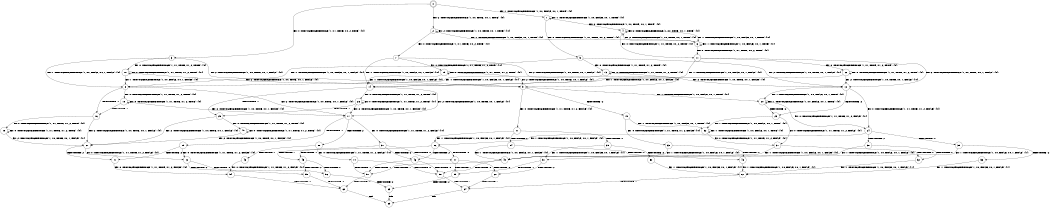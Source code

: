 digraph BCG {
size = "7, 10.5";
center = TRUE;
node [shape = circle];
0 [peripheries = 2];
0 -> 1 [label = "EX !1 !ATOMIC_EXCH_BRANCH (1, +0, FALSE, +0, 1, TRUE) !{0}"];
0 -> 2 [label = "EX !2 !ATOMIC_EXCH_BRANCH (1, +0, TRUE, +0, 1, TRUE) !{0}"];
0 -> 3 [label = "EX !0 !ATOMIC_EXCH_BRANCH (1, +1, TRUE, +0, 2, TRUE) !{0}"];
1 -> 4 [label = "EX !2 !ATOMIC_EXCH_BRANCH (1, +0, TRUE, +0, 1, TRUE) !{0}"];
1 -> 5 [label = "EX !0 !ATOMIC_EXCH_BRANCH (1, +1, TRUE, +0, 2, TRUE) !{0}"];
1 -> 1 [label = "EX !1 !ATOMIC_EXCH_BRANCH (1, +0, FALSE, +0, 1, TRUE) !{0}"];
2 -> 6 [label = "EX !1 !ATOMIC_EXCH_BRANCH (1, +0, FALSE, +0, 1, TRUE) !{0}"];
2 -> 7 [label = "EX !0 !ATOMIC_EXCH_BRANCH (1, +1, TRUE, +0, 2, TRUE) !{0}"];
2 -> 2 [label = "EX !2 !ATOMIC_EXCH_BRANCH (1, +0, TRUE, +0, 1, TRUE) !{0}"];
3 -> 8 [label = "EX !1 !ATOMIC_EXCH_BRANCH (1, +0, FALSE, +0, 1, FALSE) !{0}"];
3 -> 9 [label = "EX !2 !ATOMIC_EXCH_BRANCH (1, +0, TRUE, +0, 1, FALSE) !{0}"];
3 -> 10 [label = "EX !0 !ATOMIC_EXCH_BRANCH (1, +1, TRUE, +1, 2, TRUE) !{0}"];
4 -> 11 [label = "EX !0 !ATOMIC_EXCH_BRANCH (1, +1, TRUE, +0, 2, TRUE) !{0}"];
4 -> 4 [label = "EX !2 !ATOMIC_EXCH_BRANCH (1, +0, TRUE, +0, 1, TRUE) !{0}"];
4 -> 6 [label = "EX !1 !ATOMIC_EXCH_BRANCH (1, +0, FALSE, +0, 1, TRUE) !{0}"];
5 -> 12 [label = "EX !2 !ATOMIC_EXCH_BRANCH (1, +0, TRUE, +0, 1, FALSE) !{0}"];
5 -> 8 [label = "EX !1 !ATOMIC_EXCH_BRANCH (1, +0, FALSE, +0, 1, FALSE) !{0}"];
5 -> 13 [label = "EX !0 !ATOMIC_EXCH_BRANCH (1, +1, TRUE, +1, 2, TRUE) !{0}"];
6 -> 11 [label = "EX !0 !ATOMIC_EXCH_BRANCH (1, +1, TRUE, +0, 2, TRUE) !{0}"];
6 -> 4 [label = "EX !2 !ATOMIC_EXCH_BRANCH (1, +0, TRUE, +0, 1, TRUE) !{0}"];
6 -> 6 [label = "EX !1 !ATOMIC_EXCH_BRANCH (1, +0, FALSE, +0, 1, TRUE) !{0}"];
7 -> 14 [label = "EX !1 !ATOMIC_EXCH_BRANCH (1, +0, FALSE, +0, 1, FALSE) !{0}"];
7 -> 9 [label = "EX !2 !ATOMIC_EXCH_BRANCH (1, +0, TRUE, +0, 1, FALSE) !{0}"];
7 -> 15 [label = "EX !0 !ATOMIC_EXCH_BRANCH (1, +1, TRUE, +1, 2, TRUE) !{0}"];
8 -> 16 [label = "TERMINATE !1"];
8 -> 17 [label = "EX !2 !ATOMIC_EXCH_BRANCH (1, +0, TRUE, +0, 1, FALSE) !{0}"];
8 -> 18 [label = "EX !0 !ATOMIC_EXCH_BRANCH (1, +1, TRUE, +1, 2, TRUE) !{0}"];
9 -> 19 [label = "TERMINATE !2"];
9 -> 20 [label = "EX !1 !ATOMIC_EXCH_BRANCH (1, +0, FALSE, +0, 1, TRUE) !{0}"];
9 -> 21 [label = "EX !0 !ATOMIC_EXCH_BRANCH (1, +1, TRUE, +1, 2, FALSE) !{0}"];
10 -> 8 [label = "EX !1 !ATOMIC_EXCH_BRANCH (1, +0, FALSE, +0, 1, FALSE) !{0}"];
10 -> 9 [label = "EX !2 !ATOMIC_EXCH_BRANCH (1, +0, TRUE, +0, 1, FALSE) !{0}"];
10 -> 10 [label = "EX !0 !ATOMIC_EXCH_BRANCH (1, +1, TRUE, +1, 2, TRUE) !{0}"];
11 -> 12 [label = "EX !2 !ATOMIC_EXCH_BRANCH (1, +0, TRUE, +0, 1, FALSE) !{0}"];
11 -> 14 [label = "EX !1 !ATOMIC_EXCH_BRANCH (1, +0, FALSE, +0, 1, FALSE) !{0}"];
11 -> 22 [label = "EX !0 !ATOMIC_EXCH_BRANCH (1, +1, TRUE, +1, 2, TRUE) !{0}"];
12 -> 23 [label = "TERMINATE !2"];
12 -> 20 [label = "EX !1 !ATOMIC_EXCH_BRANCH (1, +0, FALSE, +0, 1, TRUE) !{0}"];
12 -> 24 [label = "EX !0 !ATOMIC_EXCH_BRANCH (1, +1, TRUE, +1, 2, FALSE) !{0}"];
13 -> 12 [label = "EX !2 !ATOMIC_EXCH_BRANCH (1, +0, TRUE, +0, 1, FALSE) !{0}"];
13 -> 8 [label = "EX !1 !ATOMIC_EXCH_BRANCH (1, +0, FALSE, +0, 1, FALSE) !{0}"];
13 -> 13 [label = "EX !0 !ATOMIC_EXCH_BRANCH (1, +1, TRUE, +1, 2, TRUE) !{0}"];
14 -> 25 [label = "TERMINATE !1"];
14 -> 17 [label = "EX !2 !ATOMIC_EXCH_BRANCH (1, +0, TRUE, +0, 1, FALSE) !{0}"];
14 -> 26 [label = "EX !0 !ATOMIC_EXCH_BRANCH (1, +1, TRUE, +1, 2, TRUE) !{0}"];
15 -> 14 [label = "EX !1 !ATOMIC_EXCH_BRANCH (1, +0, FALSE, +0, 1, FALSE) !{0}"];
15 -> 9 [label = "EX !2 !ATOMIC_EXCH_BRANCH (1, +0, TRUE, +0, 1, FALSE) !{0}"];
15 -> 15 [label = "EX !0 !ATOMIC_EXCH_BRANCH (1, +1, TRUE, +1, 2, TRUE) !{0}"];
16 -> 27 [label = "EX !2 !ATOMIC_EXCH_BRANCH (1, +0, TRUE, +0, 1, FALSE) !{0}"];
16 -> 28 [label = "EX !0 !ATOMIC_EXCH_BRANCH (1, +1, TRUE, +1, 2, TRUE) !{0}"];
17 -> 29 [label = "TERMINATE !1"];
17 -> 30 [label = "TERMINATE !2"];
17 -> 31 [label = "EX !0 !ATOMIC_EXCH_BRANCH (1, +1, TRUE, +1, 2, FALSE) !{0}"];
18 -> 16 [label = "TERMINATE !1"];
18 -> 17 [label = "EX !2 !ATOMIC_EXCH_BRANCH (1, +0, TRUE, +0, 1, FALSE) !{0}"];
18 -> 18 [label = "EX !0 !ATOMIC_EXCH_BRANCH (1, +1, TRUE, +1, 2, TRUE) !{0}"];
19 -> 32 [label = "EX !1 !ATOMIC_EXCH_BRANCH (1, +0, FALSE, +0, 1, TRUE) !{0}"];
19 -> 33 [label = "EX !0 !ATOMIC_EXCH_BRANCH (1, +1, TRUE, +1, 2, FALSE) !{0}"];
20 -> 23 [label = "TERMINATE !2"];
20 -> 20 [label = "EX !1 !ATOMIC_EXCH_BRANCH (1, +0, FALSE, +0, 1, TRUE) !{0}"];
20 -> 24 [label = "EX !0 !ATOMIC_EXCH_BRANCH (1, +1, TRUE, +1, 2, FALSE) !{0}"];
21 -> 34 [label = "TERMINATE !2"];
21 -> 35 [label = "TERMINATE !0"];
21 -> 36 [label = "EX !1 !ATOMIC_EXCH_BRANCH (1, +0, FALSE, +0, 1, FALSE) !{0}"];
22 -> 12 [label = "EX !2 !ATOMIC_EXCH_BRANCH (1, +0, TRUE, +0, 1, FALSE) !{0}"];
22 -> 14 [label = "EX !1 !ATOMIC_EXCH_BRANCH (1, +0, FALSE, +0, 1, FALSE) !{0}"];
22 -> 22 [label = "EX !0 !ATOMIC_EXCH_BRANCH (1, +1, TRUE, +1, 2, TRUE) !{0}"];
23 -> 32 [label = "EX !1 !ATOMIC_EXCH_BRANCH (1, +0, FALSE, +0, 1, TRUE) !{0}"];
23 -> 37 [label = "EX !0 !ATOMIC_EXCH_BRANCH (1, +1, TRUE, +1, 2, FALSE) !{0}"];
24 -> 38 [label = "TERMINATE !2"];
24 -> 39 [label = "TERMINATE !0"];
24 -> 36 [label = "EX !1 !ATOMIC_EXCH_BRANCH (1, +0, FALSE, +0, 1, FALSE) !{0}"];
25 -> 27 [label = "EX !2 !ATOMIC_EXCH_BRANCH (1, +0, TRUE, +0, 1, FALSE) !{0}"];
25 -> 40 [label = "EX !0 !ATOMIC_EXCH_BRANCH (1, +1, TRUE, +1, 2, TRUE) !{0}"];
26 -> 25 [label = "TERMINATE !1"];
26 -> 17 [label = "EX !2 !ATOMIC_EXCH_BRANCH (1, +0, TRUE, +0, 1, FALSE) !{0}"];
26 -> 26 [label = "EX !0 !ATOMIC_EXCH_BRANCH (1, +1, TRUE, +1, 2, TRUE) !{0}"];
27 -> 41 [label = "TERMINATE !2"];
27 -> 42 [label = "EX !0 !ATOMIC_EXCH_BRANCH (1, +1, TRUE, +1, 2, FALSE) !{0}"];
28 -> 27 [label = "EX !2 !ATOMIC_EXCH_BRANCH (1, +0, TRUE, +0, 1, FALSE) !{0}"];
28 -> 28 [label = "EX !0 !ATOMIC_EXCH_BRANCH (1, +1, TRUE, +1, 2, TRUE) !{0}"];
29 -> 41 [label = "TERMINATE !2"];
29 -> 42 [label = "EX !0 !ATOMIC_EXCH_BRANCH (1, +1, TRUE, +1, 2, FALSE) !{0}"];
30 -> 43 [label = "TERMINATE !1"];
30 -> 44 [label = "EX !0 !ATOMIC_EXCH_BRANCH (1, +1, TRUE, +1, 2, FALSE) !{0}"];
31 -> 45 [label = "TERMINATE !1"];
31 -> 46 [label = "TERMINATE !2"];
31 -> 47 [label = "TERMINATE !0"];
32 -> 32 [label = "EX !1 !ATOMIC_EXCH_BRANCH (1, +0, FALSE, +0, 1, TRUE) !{0}"];
32 -> 37 [label = "EX !0 !ATOMIC_EXCH_BRANCH (1, +1, TRUE, +1, 2, FALSE) !{0}"];
33 -> 48 [label = "TERMINATE !0"];
33 -> 49 [label = "EX !1 !ATOMIC_EXCH_BRANCH (1, +0, FALSE, +0, 1, FALSE) !{0}"];
34 -> 48 [label = "TERMINATE !0"];
34 -> 49 [label = "EX !1 !ATOMIC_EXCH_BRANCH (1, +0, FALSE, +0, 1, FALSE) !{0}"];
35 -> 50 [label = "TERMINATE !2"];
35 -> 51 [label = "EX !1 !ATOMIC_EXCH_BRANCH (1, +0, FALSE, +0, 1, FALSE) !{1}"];
36 -> 45 [label = "TERMINATE !1"];
36 -> 46 [label = "TERMINATE !2"];
36 -> 47 [label = "TERMINATE !0"];
37 -> 52 [label = "TERMINATE !0"];
37 -> 49 [label = "EX !1 !ATOMIC_EXCH_BRANCH (1, +0, FALSE, +0, 1, FALSE) !{0}"];
38 -> 52 [label = "TERMINATE !0"];
38 -> 49 [label = "EX !1 !ATOMIC_EXCH_BRANCH (1, +0, FALSE, +0, 1, FALSE) !{0}"];
39 -> 53 [label = "TERMINATE !2"];
39 -> 51 [label = "EX !1 !ATOMIC_EXCH_BRANCH (1, +0, FALSE, +0, 1, FALSE) !{1}"];
40 -> 27 [label = "EX !2 !ATOMIC_EXCH_BRANCH (1, +0, TRUE, +0, 1, FALSE) !{0}"];
40 -> 40 [label = "EX !0 !ATOMIC_EXCH_BRANCH (1, +1, TRUE, +1, 2, TRUE) !{0}"];
41 -> 54 [label = "EX !0 !ATOMIC_EXCH_BRANCH (1, +1, TRUE, +1, 2, FALSE) !{0}"];
42 -> 55 [label = "TERMINATE !2"];
42 -> 56 [label = "TERMINATE !0"];
43 -> 54 [label = "EX !0 !ATOMIC_EXCH_BRANCH (1, +1, TRUE, +1, 2, FALSE) !{0}"];
44 -> 57 [label = "TERMINATE !1"];
44 -> 58 [label = "TERMINATE !0"];
45 -> 55 [label = "TERMINATE !2"];
45 -> 56 [label = "TERMINATE !0"];
46 -> 57 [label = "TERMINATE !1"];
46 -> 58 [label = "TERMINATE !0"];
47 -> 59 [label = "TERMINATE !1"];
47 -> 60 [label = "TERMINATE !2"];
48 -> 61 [label = "EX !1 !ATOMIC_EXCH_BRANCH (1, +0, FALSE, +0, 1, FALSE) !{1}"];
49 -> 57 [label = "TERMINATE !1"];
49 -> 58 [label = "TERMINATE !0"];
50 -> 61 [label = "EX !1 !ATOMIC_EXCH_BRANCH (1, +0, FALSE, +0, 1, FALSE) !{1}"];
51 -> 59 [label = "TERMINATE !1"];
51 -> 60 [label = "TERMINATE !2"];
52 -> 61 [label = "EX !1 !ATOMIC_EXCH_BRANCH (1, +0, FALSE, +0, 1, FALSE) !{1}"];
53 -> 61 [label = "EX !1 !ATOMIC_EXCH_BRANCH (1, +0, FALSE, +0, 1, FALSE) !{1}"];
54 -> 62 [label = "TERMINATE !0"];
55 -> 62 [label = "TERMINATE !0"];
56 -> 63 [label = "TERMINATE !2"];
57 -> 62 [label = "TERMINATE !0"];
58 -> 64 [label = "TERMINATE !1"];
59 -> 63 [label = "TERMINATE !2"];
60 -> 64 [label = "TERMINATE !1"];
61 -> 64 [label = "TERMINATE !1"];
62 -> 65 [label = "exit"];
63 -> 65 [label = "exit"];
64 -> 65 [label = "exit"];
}
